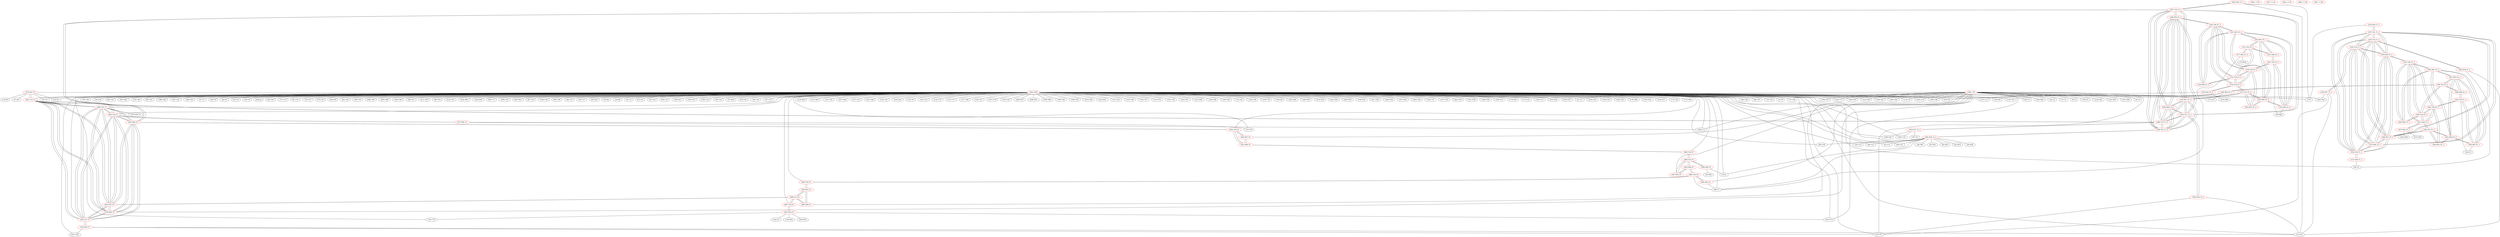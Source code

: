 graph {
	276 [label="(276) R37_T1" color=red]
	11 [label="(11) R3"]
	23 [label="(23) U2"]
	25 [label="(25) P2"]
	21 [label="(21) U1"]
	14 [label="(14) R5"]
	281 [label="(281) T19_T1"]
	277 [label="(277) R38_T1" color=red]
	190 [label="(190) U13"]
	191 [label="(191) P5"]
	282 [label="(282) T20_T1"]
	278 [label="(278) R39_T1" color=red]
	217 [label="(217) P7"]
	112 [label="(112) U8"]
	251 [label="(251) D16"]
	283 [label="(283) T21_T1"]
	279 [label="(279) R40_T1" color=red]
	292 [label="(292) R51_P1"]
	301 [label="(301) R50_P1"]
	280 [label="(280) T18_T1"]
	283 [label="(283) T21_T1"]
	282 [label="(282) T20_T1"]
	281 [label="(281) T19_T1"]
	280 [label="(280) T18_T1" color=red]
	275 [label="(275) R36_T1"]
	292 [label="(292) R51_P1"]
	301 [label="(301) R50_P1"]
	283 [label="(283) T21_T1"]
	282 [label="(282) T20_T1"]
	281 [label="(281) T19_T1"]
	279 [label="(279) R40_T1"]
	281 [label="(281) T19_T1" color=red]
	276 [label="(276) R37_T1"]
	292 [label="(292) R51_P1"]
	301 [label="(301) R50_P1"]
	280 [label="(280) T18_T1"]
	283 [label="(283) T21_T1"]
	282 [label="(282) T20_T1"]
	279 [label="(279) R40_T1"]
	282 [label="(282) T20_T1" color=red]
	277 [label="(277) R38_T1"]
	292 [label="(292) R51_P1"]
	301 [label="(301) R50_P1"]
	280 [label="(280) T18_T1"]
	283 [label="(283) T21_T1"]
	281 [label="(281) T19_T1"]
	279 [label="(279) R40_T1"]
	283 [label="(283) T21_T1" color=red]
	278 [label="(278) R39_T1"]
	292 [label="(292) R51_P1"]
	301 [label="(301) R50_P1"]
	280 [label="(280) T18_T1"]
	282 [label="(282) T20_T1"]
	281 [label="(281) T19_T1"]
	279 [label="(279) R40_T1"]
	284 [label="(284) T23_P1" color=red]
	294 [label="(294) R48_P1"]
	297 [label="(297) R43_P1"]
	285 [label="(285) T24_P1"]
	290 [label="(290) R44_P1"]
	285 [label="(285) T24_P1" color=red]
	291 [label="(291) R46_P1"]
	284 [label="(284) T23_P1"]
	286 [label="(286) T27_P1" color=red]
	292 [label="(292) R51_P1"]
	287 [label="(287) T28_P1"]
	295 [label="(295) R53_P1"]
	298 [label="(298) R49_P1"]
	287 [label="(287) T28_P1" color=red]
	293 [label="(293) R52_P1"]
	286 [label="(286) T27_P1"]
	288 [label="(288) T25_P1" color=red]
	289 [label="(289) T29_P1"]
	294 [label="(294) R48_P1"]
	296 [label="(296) R45_P1"]
	68 [label="(68) U7"]
	289 [label="(289) T29_P1" color=red]
	288 [label="(288) T25_P1"]
	295 [label="(295) R53_P1"]
	290 [label="(290) R44_P1" color=red]
	52 [label="(52) R24"]
	33 [label="(33) J1"]
	284 [label="(284) T23_P1"]
	291 [label="(291) R46_P1" color=red]
	299 [label="(299) T26_P1"]
	300 [label="(300) R47_P1"]
	285 [label="(285) T24_P1"]
	292 [label="(292) R51_P1" color=red]
	286 [label="(286) T27_P1"]
	301 [label="(301) R50_P1"]
	280 [label="(280) T18_T1"]
	283 [label="(283) T21_T1"]
	282 [label="(282) T20_T1"]
	281 [label="(281) T19_T1"]
	279 [label="(279) R40_T1"]
	293 [label="(293) R52_P1" color=red]
	120 [label="(120) L2"]
	118 [label="(118) R51"]
	121 [label="(121) C75"]
	163 [label="(163) U12"]
	166 [label="(166) R53"]
	287 [label="(287) T28_P1"]
	294 [label="(294) R48_P1" color=red]
	288 [label="(288) T25_P1"]
	284 [label="(284) T23_P1"]
	297 [label="(297) R43_P1"]
	295 [label="(295) R53_P1" color=red]
	289 [label="(289) T29_P1"]
	286 [label="(286) T27_P1"]
	298 [label="(298) R49_P1"]
	296 [label="(296) R45_P1" color=red]
	288 [label="(288) T25_P1"]
	68 [label="(68) U7"]
	297 [label="(297) R43_P1" color=red]
	294 [label="(294) R48_P1"]
	284 [label="(284) T23_P1"]
	298 [label="(298) R49_P1" color=red]
	286 [label="(286) T27_P1"]
	295 [label="(295) R53_P1"]
	299 [label="(299) T26_P1" color=red]
	301 [label="(301) R50_P1"]
	291 [label="(291) R46_P1"]
	300 [label="(300) R47_P1"]
	300 [label="(300) R47_P1" color=red]
	299 [label="(299) T26_P1"]
	291 [label="(291) R46_P1"]
	301 [label="(301) R50_P1" color=red]
	299 [label="(299) T26_P1"]
	292 [label="(292) R51_P1"]
	280 [label="(280) T18_T1"]
	283 [label="(283) T21_T1"]
	282 [label="(282) T20_T1"]
	281 [label="(281) T19_T1"]
	279 [label="(279) R40_T1"]
	302 [label="(302) R36_T1_2" color=red]
	112 [label="(112) U8"]
	1 [label="(1) P1"]
	307 [label="(307) T18_T1_2"]
	303 [label="(303) R37_T1_2" color=red]
	197 [label="(197) Y3"]
	198 [label="(198) C92"]
	195 [label="(195) U14"]
	308 [label="(308) T19_T1_2"]
	304 [label="(304) R38_T1_2" color=red]
	43 [label="(43) C13"]
	68 [label="(68) U7"]
	44 [label="(44) R30"]
	56 [label="(56) C12"]
	42 [label="(42) FB1"]
	41 [label="(41) C11"]
	33 [label="(33) J1"]
	61 [label="(61) R31"]
	62 [label="(62) R32"]
	63 [label="(63) R33"]
	64 [label="(64) C21"]
	65 [label="(65) C24"]
	309 [label="(309) T20_T1_2"]
	305 [label="(305) R39_T1_2" color=red]
	217 [label="(217) P7"]
	112 [label="(112) U8"]
	310 [label="(310) T21_T1_2"]
	306 [label="(306) R40_T1_2" color=red]
	319 [label="(319) R51_P1_2"]
	328 [label="(328) R50_P1_2"]
	307 [label="(307) T18_T1_2"]
	310 [label="(310) T21_T1_2"]
	309 [label="(309) T20_T1_2"]
	308 [label="(308) T19_T1_2"]
	307 [label="(307) T18_T1_2" color=red]
	309 [label="(309) T20_T1_2"]
	308 [label="(308) T19_T1_2"]
	310 [label="(310) T21_T1_2"]
	302 [label="(302) R36_T1_2"]
	319 [label="(319) R51_P1_2"]
	328 [label="(328) R50_P1_2"]
	306 [label="(306) R40_T1_2"]
	308 [label="(308) T19_T1_2" color=red]
	309 [label="(309) T20_T1_2"]
	307 [label="(307) T18_T1_2"]
	310 [label="(310) T21_T1_2"]
	303 [label="(303) R37_T1_2"]
	319 [label="(319) R51_P1_2"]
	328 [label="(328) R50_P1_2"]
	306 [label="(306) R40_T1_2"]
	309 [label="(309) T20_T1_2" color=red]
	308 [label="(308) T19_T1_2"]
	307 [label="(307) T18_T1_2"]
	310 [label="(310) T21_T1_2"]
	304 [label="(304) R38_T1_2"]
	319 [label="(319) R51_P1_2"]
	328 [label="(328) R50_P1_2"]
	306 [label="(306) R40_T1_2"]
	310 [label="(310) T21_T1_2" color=red]
	309 [label="(309) T20_T1_2"]
	308 [label="(308) T19_T1_2"]
	307 [label="(307) T18_T1_2"]
	305 [label="(305) R39_T1_2"]
	319 [label="(319) R51_P1_2"]
	328 [label="(328) R50_P1_2"]
	306 [label="(306) R40_T1_2"]
	311 [label="(311) T23_P1_2" color=red]
	321 [label="(321) R48_P1_2"]
	324 [label="(324) R43_P1_2"]
	312 [label="(312) T24_P1_2"]
	317 [label="(317) R44_P1_2"]
	312 [label="(312) T24_P1_2" color=red]
	326 [label="(326) T26_P1_2"]
	316 [label="(316) T29_P1_2"]
	314 [label="(314) T28_P1_2"]
	318 [label="(318) R46_P1_2"]
	311 [label="(311) T23_P1_2"]
	313 [label="(313) T27_P1_2" color=red]
	319 [label="(319) R51_P1_2"]
	314 [label="(314) T28_P1_2"]
	322 [label="(322) R53_P1_2"]
	325 [label="(325) R49_P1_2"]
	314 [label="(314) T28_P1_2" color=red]
	326 [label="(326) T26_P1_2"]
	312 [label="(312) T24_P1_2"]
	316 [label="(316) T29_P1_2"]
	320 [label="(320) R52_P1_2"]
	313 [label="(313) T27_P1_2"]
	315 [label="(315) T25_P1_2" color=red]
	316 [label="(316) T29_P1_2"]
	321 [label="(321) R48_P1_2"]
	323 [label="(323) R45_P1_2"]
	54 [label="(54) R26"]
	316 [label="(316) T29_P1_2" color=red]
	326 [label="(326) T26_P1_2"]
	312 [label="(312) T24_P1_2"]
	314 [label="(314) T28_P1_2"]
	315 [label="(315) T25_P1_2"]
	322 [label="(322) R53_P1_2"]
	317 [label="(317) R44_P1_2" color=red]
	72 [label="(72) R20"]
	68 [label="(68) U7"]
	311 [label="(311) T23_P1_2"]
	318 [label="(318) R46_P1_2" color=red]
	326 [label="(326) T26_P1_2"]
	327 [label="(327) R47_P1_2"]
	312 [label="(312) T24_P1_2"]
	319 [label="(319) R51_P1_2" color=red]
	313 [label="(313) T27_P1_2"]
	328 [label="(328) R50_P1_2"]
	307 [label="(307) T18_T1_2"]
	310 [label="(310) T21_T1_2"]
	309 [label="(309) T20_T1_2"]
	308 [label="(308) T19_T1_2"]
	306 [label="(306) R40_T1_2"]
	320 [label="(320) R52_P1_2" color=red]
	105 [label="(105) D2"]
	125 [label="(125) R40"]
	314 [label="(314) T28_P1_2"]
	321 [label="(321) R48_P1_2" color=red]
	315 [label="(315) T25_P1_2"]
	311 [label="(311) T23_P1_2"]
	324 [label="(324) R43_P1_2"]
	322 [label="(322) R53_P1_2" color=red]
	316 [label="(316) T29_P1_2"]
	313 [label="(313) T27_P1_2"]
	325 [label="(325) R49_P1_2"]
	323 [label="(323) R45_P1_2" color=red]
	327 [label="(327) R47_P1_2"]
	324 [label="(324) R43_P1_2"]
	325 [label="(325) R49_P1_2"]
	315 [label="(315) T25_P1_2"]
	54 [label="(54) R26"]
	324 [label="(324) R43_P1_2" color=red]
	321 [label="(321) R48_P1_2"]
	311 [label="(311) T23_P1_2"]
	327 [label="(327) R47_P1_2"]
	323 [label="(323) R45_P1_2"]
	325 [label="(325) R49_P1_2"]
	325 [label="(325) R49_P1_2" color=red]
	327 [label="(327) R47_P1_2"]
	323 [label="(323) R45_P1_2"]
	324 [label="(324) R43_P1_2"]
	313 [label="(313) T27_P1_2"]
	322 [label="(322) R53_P1_2"]
	326 [label="(326) T26_P1_2" color=red]
	328 [label="(328) R50_P1_2"]
	312 [label="(312) T24_P1_2"]
	316 [label="(316) T29_P1_2"]
	314 [label="(314) T28_P1_2"]
	318 [label="(318) R46_P1_2"]
	327 [label="(327) R47_P1_2"]
	327 [label="(327) R47_P1_2" color=red]
	323 [label="(323) R45_P1_2"]
	324 [label="(324) R43_P1_2"]
	325 [label="(325) R49_P1_2"]
	326 [label="(326) T26_P1_2"]
	318 [label="(318) R46_P1_2"]
	328 [label="(328) R50_P1_2" color=red]
	326 [label="(326) T26_P1_2"]
	319 [label="(319) R51_P1_2"]
	307 [label="(307) T18_T1_2"]
	310 [label="(310) T21_T1_2"]
	309 [label="(309) T20_T1_2"]
	308 [label="(308) T19_T1_2"]
	306 [label="(306) R40_T1_2"]
	329 [label="(329) R36_T1_3" color=red]
	112 [label="(112) U8"]
	28 [label="(28) U5"]
	334 [label="(334) T18_T1_3"]
	330 [label="(330) R37_T1_3" color=red]
	245 [label="(245) D22"]
	217 [label="(217) P7"]
	112 [label="(112) U8"]
	335 [label="(335) T19_T1_3"]
	331 [label="(331) R38_T1_3" color=red]
	28 [label="(28) U5"]
	336 [label="(336) T20_T1_3"]
	332 [label="(332) R39_T1_3" color=red]
	1 [label="(1) P1"]
	337 [label="(337) T21_T1_3"]
	333 [label="(333) R40_T1_3" color=red]
	346 [label="(346) R51_P1_3"]
	355 [label="(355) R50_P1_3"]
	334 [label="(334) T18_T1_3"]
	337 [label="(337) T21_T1_3"]
	336 [label="(336) T20_T1_3"]
	335 [label="(335) T19_T1_3"]
	334 [label="(334) T18_T1_3" color=red]
	336 [label="(336) T20_T1_3"]
	335 [label="(335) T19_T1_3"]
	337 [label="(337) T21_T1_3"]
	329 [label="(329) R36_T1_3"]
	346 [label="(346) R51_P1_3"]
	355 [label="(355) R50_P1_3"]
	333 [label="(333) R40_T1_3"]
	335 [label="(335) T19_T1_3" color=red]
	336 [label="(336) T20_T1_3"]
	334 [label="(334) T18_T1_3"]
	337 [label="(337) T21_T1_3"]
	330 [label="(330) R37_T1_3"]
	346 [label="(346) R51_P1_3"]
	355 [label="(355) R50_P1_3"]
	333 [label="(333) R40_T1_3"]
	336 [label="(336) T20_T1_3" color=red]
	335 [label="(335) T19_T1_3"]
	334 [label="(334) T18_T1_3"]
	337 [label="(337) T21_T1_3"]
	331 [label="(331) R38_T1_3"]
	346 [label="(346) R51_P1_3"]
	355 [label="(355) R50_P1_3"]
	333 [label="(333) R40_T1_3"]
	337 [label="(337) T21_T1_3" color=red]
	336 [label="(336) T20_T1_3"]
	335 [label="(335) T19_T1_3"]
	334 [label="(334) T18_T1_3"]
	332 [label="(332) R39_T1_3"]
	346 [label="(346) R51_P1_3"]
	355 [label="(355) R50_P1_3"]
	333 [label="(333) R40_T1_3"]
	338 [label="(338) T23_P1_3" color=red]
	348 [label="(348) R48_P1_3"]
	351 [label="(351) R43_P1_3"]
	339 [label="(339) T24_P1_3"]
	344 [label="(344) R44_P1_3"]
	339 [label="(339) T24_P1_3" color=red]
	353 [label="(353) T26_P1_3"]
	343 [label="(343) T29_P1_3"]
	341 [label="(341) T28_P1_3"]
	345 [label="(345) R46_P1_3"]
	338 [label="(338) T23_P1_3"]
	340 [label="(340) T27_P1_3" color=red]
	346 [label="(346) R51_P1_3"]
	341 [label="(341) T28_P1_3"]
	349 [label="(349) R53_P1_3"]
	352 [label="(352) R49_P1_3"]
	341 [label="(341) T28_P1_3" color=red]
	353 [label="(353) T26_P1_3"]
	339 [label="(339) T24_P1_3"]
	343 [label="(343) T29_P1_3"]
	347 [label="(347) R52_P1_3"]
	340 [label="(340) T27_P1_3"]
	342 [label="(342) T25_P1_3" color=red]
	343 [label="(343) T29_P1_3"]
	348 [label="(348) R48_P1_3"]
	350 [label="(350) R45_P1_3"]
	128 [label="(128) L3"]
	343 [label="(343) T29_P1_3" color=red]
	353 [label="(353) T26_P1_3"]
	339 [label="(339) T24_P1_3"]
	341 [label="(341) T28_P1_3"]
	342 [label="(342) T25_P1_3"]
	349 [label="(349) R53_P1_3"]
	344 [label="(344) R44_P1_3" color=red]
	175 [label="(175) D7"]
	129 [label="(129) D6"]
	130 [label="(130) C79"]
	133 [label="(133) U11"]
	338 [label="(338) T23_P1_3"]
	345 [label="(345) R46_P1_3" color=red]
	353 [label="(353) T26_P1_3"]
	354 [label="(354) R47_P1_3"]
	339 [label="(339) T24_P1_3"]
	346 [label="(346) R51_P1_3" color=red]
	340 [label="(340) T27_P1_3"]
	355 [label="(355) R50_P1_3"]
	334 [label="(334) T18_T1_3"]
	337 [label="(337) T21_T1_3"]
	336 [label="(336) T20_T1_3"]
	335 [label="(335) T19_T1_3"]
	333 [label="(333) R40_T1_3"]
	347 [label="(347) R52_P1_3" color=red]
	230 [label="(230) D40"]
	272 [label="(272) R78"]
	341 [label="(341) T28_P1_3"]
	348 [label="(348) R48_P1_3" color=red]
	342 [label="(342) T25_P1_3"]
	338 [label="(338) T23_P1_3"]
	351 [label="(351) R43_P1_3"]
	349 [label="(349) R53_P1_3" color=red]
	343 [label="(343) T29_P1_3"]
	340 [label="(340) T27_P1_3"]
	352 [label="(352) R49_P1_3"]
	350 [label="(350) R45_P1_3" color=red]
	354 [label="(354) R47_P1_3"]
	351 [label="(351) R43_P1_3"]
	352 [label="(352) R49_P1_3"]
	342 [label="(342) T25_P1_3"]
	128 [label="(128) L3"]
	351 [label="(351) R43_P1_3" color=red]
	348 [label="(348) R48_P1_3"]
	338 [label="(338) T23_P1_3"]
	354 [label="(354) R47_P1_3"]
	350 [label="(350) R45_P1_3"]
	352 [label="(352) R49_P1_3"]
	352 [label="(352) R49_P1_3" color=red]
	354 [label="(354) R47_P1_3"]
	350 [label="(350) R45_P1_3"]
	351 [label="(351) R43_P1_3"]
	340 [label="(340) T27_P1_3"]
	349 [label="(349) R53_P1_3"]
	353 [label="(353) T26_P1_3" color=red]
	355 [label="(355) R50_P1_3"]
	339 [label="(339) T24_P1_3"]
	343 [label="(343) T29_P1_3"]
	341 [label="(341) T28_P1_3"]
	345 [label="(345) R46_P1_3"]
	354 [label="(354) R47_P1_3"]
	354 [label="(354) R47_P1_3" color=red]
	350 [label="(350) R45_P1_3"]
	351 [label="(351) R43_P1_3"]
	352 [label="(352) R49_P1_3"]
	353 [label="(353) T26_P1_3"]
	345 [label="(345) R46_P1_3"]
	355 [label="(355) R50_P1_3" color=red]
	353 [label="(353) T26_P1_3"]
	346 [label="(346) R51_P1_3"]
	334 [label="(334) T18_T1_3"]
	337 [label="(337) T21_T1_3"]
	336 [label="(336) T20_T1_3"]
	335 [label="(335) T19_T1_3"]
	333 [label="(333) R40_T1_3"]
	356 [label="(356) +1.5V" color=red]
	357 [label="(357) +1.2V" color=red]
	358 [label="(358) +5V" color=red]
	162 [label="(162) R45"]
	175 [label="(175) D7"]
	113 [label="(113) U9"]
	161 [label="(161) R48"]
	8 [label="(8) C5"]
	20 [label="(20) U3"]
	165 [label="(165) C74"]
	189 [label="(189) C86"]
	203 [label="(203) R60"]
	21 [label="(21) U1"]
	16 [label="(16) C2"]
	217 [label="(217) P7"]
	17 [label="(17) C1"]
	9 [label="(9) C4"]
	164 [label="(164) C76"]
	124 [label="(124) C73"]
	192 [label="(192) C87"]
	193 [label="(193) F1"]
	190 [label="(190) U13"]
	163 [label="(163) U12"]
	122 [label="(122) R42"]
	123 [label="(123) C69"]
	194 [label="(194) C82"]
	185 [label="(185) C84"]
	279 [label="(279) R40_T1"]
	300 [label="(300) R47_P1"]
	296 [label="(296) R45_P1"]
	297 [label="(297) R43_P1"]
	298 [label="(298) R49_P1"]
	359 [label="(359) +3.3V" color=red]
	360 [label="(360) +1.0V" color=red]
	361 [label="(361) +1.8V" color=red]
	362 [label="(362) GND" color=red]
	82 [label="(82) C65"]
	80 [label="(80) C47"]
	73 [label="(73) C10"]
	2 [label="(2) C6"]
	77 [label="(77) C26"]
	78 [label="(78) C36"]
	79 [label="(79) C39"]
	85 [label="(85) C55"]
	207 [label="(207) R61"]
	68 [label="(68) U7"]
	76 [label="(76) C28"]
	84 [label="(84) C62"]
	188 [label="(188) C85"]
	187 [label="(187) C81"]
	186 [label="(186) C83"]
	185 [label="(185) C84"]
	194 [label="(194) C82"]
	190 [label="(190) U13"]
	31 [label="(31) C7"]
	29 [label="(29) C8"]
	191 [label="(191) P5"]
	25 [label="(25) P2"]
	24 [label="(24) P3"]
	22 [label="(22) U4"]
	30 [label="(30) C9"]
	209 [label="(209) J2"]
	195 [label="(195) U14"]
	64 [label="(64) C21"]
	65 [label="(65) C24"]
	83 [label="(83) C63"]
	71 [label="(71) C14"]
	81 [label="(81) C51"]
	189 [label="(189) C86"]
	74 [label="(74) C27"]
	75 [label="(75) C29"]
	202 [label="(202) P6"]
	112 [label="(112) U8"]
	91 [label="(91) C45"]
	90 [label="(90) C35"]
	206 [label="(206) C89"]
	205 [label="(205) C88"]
	204 [label="(204) C90"]
	88 [label="(88) C41"]
	211 [label="(211) C95"]
	86 [label="(86) C53"]
	212 [label="(212) C91"]
	102 [label="(102) SW1"]
	23 [label="(23) U2"]
	100 [label="(100) R49"]
	198 [label="(198) C92"]
	96 [label="(96) C77"]
	199 [label="(199) C93"]
	95 [label="(95) SW2"]
	87 [label="(87) C50"]
	196 [label="(196) C94"]
	28 [label="(28) U5"]
	89 [label="(89) C38"]
	40 [label="(40) C15"]
	39 [label="(39) C17"]
	45 [label="(45) R35"]
	33 [label="(33) J1"]
	19 [label="(19) R2"]
	18 [label="(18) R8"]
	10 [label="(10) C3"]
	67 [label="(67) U6"]
	41 [label="(41) C11"]
	43 [label="(43) C13"]
	55 [label="(55) C18"]
	60 [label="(60) C23"]
	106 [label="(106) R37"]
	104 [label="(104) C67"]
	105 [label="(105) D2"]
	109 [label="(109) U10"]
	38 [label="(38) C16"]
	37 [label="(37) R29"]
	59 [label="(59) C22"]
	58 [label="(58) C20"]
	57 [label="(57) C19"]
	56 [label="(56) C12"]
	119 [label="(119) R50"]
	115 [label="(115) R43"]
	143 [label="(143) C30"]
	113 [label="(113) U9"]
	257 [label="(257) D48"]
	147 [label="(147) C52"]
	231 [label="(231) D46"]
	144 [label="(144) C25"]
	256 [label="(256) D43"]
	123 [label="(123) C69"]
	135 [label="(135) P4"]
	133 [label="(133) U11"]
	141 [label="(141) C31"]
	132 [label="(132) C72"]
	131 [label="(131) C71"]
	130 [label="(130) C79"]
	117 [label="(117) C68"]
	121 [label="(121) C75"]
	142 [label="(142) C32"]
	164 [label="(164) C76"]
	165 [label="(165) C74"]
	167 [label="(167) C78"]
	145 [label="(145) C34"]
	260 [label="(260) D12"]
	258 [label="(258) D53"]
	259 [label="(259) D58"]
	146 [label="(146) C40"]
	124 [label="(124) C73"]
	169 [label="(169) C80"]
	253 [label="(253) D29"]
	234 [label="(234) D61"]
	151 [label="(151) C61"]
	155 [label="(155) C48"]
	152 [label="(152) C57"]
	153 [label="(153) C54"]
	154 [label="(154) C49"]
	232 [label="(232) D51"]
	233 [label="(233) D56"]
	149 [label="(149) C66"]
	150 [label="(150) C64"]
	217 [label="(217) P7"]
	129 [label="(129) D6"]
	127 [label="(127) D5"]
	126 [label="(126) C46"]
	139 [label="(139) C70"]
	140 [label="(140) D4"]
	250 [label="(250) D60"]
	249 [label="(249) D55"]
	1 [label="(1) P1"]
	243 [label="(243) D10"]
	242 [label="(242) D54"]
	248 [label="(248) D50"]
	238 [label="(238) D30"]
	237 [label="(237) D25"]
	246 [label="(246) D34"]
	247 [label="(247) D45"]
	244 [label="(244) D18"]
	192 [label="(192) C87"]
	245 [label="(245) D22"]
	156 [label="(156) C37"]
	157 [label="(157) C42"]
	261 [label="(261) D19"]
	241 [label="(241) D49"]
	240 [label="(240) D38"]
	239 [label="(239) D33"]
	174 [label="(174) R47"]
	173 [label="(173) Q1"]
	158 [label="(158) C33"]
	251 [label="(251) D16"]
	252 [label="(252) D24"]
	255 [label="(255) D37"]
	254 [label="(254) D32"]
	159 [label="(159) C43"]
	160 [label="(160) C44"]
	176 [label="(176) FB2"]
	163 [label="(163) U12"]
	235 [label="(235) D14"]
	236 [label="(236) D17"]
	171 [label="(171) Q2"]
	172 [label="(172) R58"]
	282 [label="(282) T20_T1"]
	281 [label="(281) T19_T1"]
	280 [label="(280) T18_T1"]
	283 [label="(283) T21_T1"]
	299 [label="(299) T26_P1"]
	285 [label="(285) T24_P1"]
	289 [label="(289) T29_P1"]
	287 [label="(287) T28_P1"]
	276 -- 11
	276 -- 23
	276 -- 25
	276 -- 21
	276 -- 14
	276 -- 281
	277 -- 190
	277 -- 191
	277 -- 282
	278 -- 217
	278 -- 112
	278 -- 251
	278 -- 283
	279 -- 292
	279 -- 301
	279 -- 280
	279 -- 283
	279 -- 282
	279 -- 281
	280 -- 275
	280 -- 292
	280 -- 301
	280 -- 283
	280 -- 282
	280 -- 281
	280 -- 279
	281 -- 276
	281 -- 292
	281 -- 301
	281 -- 280
	281 -- 283
	281 -- 282
	281 -- 279
	282 -- 277
	282 -- 292
	282 -- 301
	282 -- 280
	282 -- 283
	282 -- 281
	282 -- 279
	283 -- 278
	283 -- 292
	283 -- 301
	283 -- 280
	283 -- 282
	283 -- 281
	283 -- 279
	284 -- 294
	284 -- 297
	284 -- 285
	284 -- 290
	285 -- 291
	285 -- 284
	286 -- 292
	286 -- 287
	286 -- 295
	286 -- 298
	287 -- 293
	287 -- 286
	288 -- 289
	288 -- 294
	288 -- 296
	288 -- 68
	289 -- 288
	289 -- 295
	290 -- 52
	290 -- 33
	290 -- 284
	291 -- 299
	291 -- 300
	291 -- 285
	292 -- 286
	292 -- 301
	292 -- 280
	292 -- 283
	292 -- 282
	292 -- 281
	292 -- 279
	293 -- 120
	293 -- 118
	293 -- 121
	293 -- 163
	293 -- 166
	293 -- 287
	294 -- 288
	294 -- 284
	294 -- 297
	295 -- 289
	295 -- 286
	295 -- 298
	296 -- 288
	296 -- 68
	297 -- 294
	297 -- 284
	298 -- 286
	298 -- 295
	299 -- 301
	299 -- 291
	299 -- 300
	300 -- 299
	300 -- 291
	301 -- 299
	301 -- 292
	301 -- 280
	301 -- 283
	301 -- 282
	301 -- 281
	301 -- 279
	302 -- 112
	302 -- 1
	302 -- 307
	303 -- 197
	303 -- 198
	303 -- 195
	303 -- 308
	304 -- 43
	304 -- 68
	304 -- 44
	304 -- 56
	304 -- 42
	304 -- 41
	304 -- 33
	304 -- 61
	304 -- 62
	304 -- 63
	304 -- 64
	304 -- 65
	304 -- 309
	305 -- 217
	305 -- 112
	305 -- 310
	306 -- 319
	306 -- 328
	306 -- 307
	306 -- 310
	306 -- 309
	306 -- 308
	307 -- 309
	307 -- 308
	307 -- 310
	307 -- 302
	307 -- 319
	307 -- 328
	307 -- 306
	308 -- 309
	308 -- 307
	308 -- 310
	308 -- 303
	308 -- 319
	308 -- 328
	308 -- 306
	309 -- 308
	309 -- 307
	309 -- 310
	309 -- 304
	309 -- 319
	309 -- 328
	309 -- 306
	310 -- 309
	310 -- 308
	310 -- 307
	310 -- 305
	310 -- 319
	310 -- 328
	310 -- 306
	311 -- 321
	311 -- 324
	311 -- 312
	311 -- 317
	312 -- 326
	312 -- 316
	312 -- 314
	312 -- 318
	312 -- 311
	313 -- 319
	313 -- 314
	313 -- 322
	313 -- 325
	314 -- 326
	314 -- 312
	314 -- 316
	314 -- 320
	314 -- 313
	315 -- 316
	315 -- 321
	315 -- 323
	315 -- 54
	316 -- 326
	316 -- 312
	316 -- 314
	316 -- 315
	316 -- 322
	317 -- 72
	317 -- 68
	317 -- 311
	318 -- 326
	318 -- 327
	318 -- 312
	319 -- 313
	319 -- 328
	319 -- 307
	319 -- 310
	319 -- 309
	319 -- 308
	319 -- 306
	320 -- 105
	320 -- 125
	320 -- 314
	321 -- 315
	321 -- 311
	321 -- 324
	322 -- 316
	322 -- 313
	322 -- 325
	323 -- 327
	323 -- 324
	323 -- 325
	323 -- 315
	323 -- 54
	324 -- 321
	324 -- 311
	324 -- 327
	324 -- 323
	324 -- 325
	325 -- 327
	325 -- 323
	325 -- 324
	325 -- 313
	325 -- 322
	326 -- 328
	326 -- 312
	326 -- 316
	326 -- 314
	326 -- 318
	326 -- 327
	327 -- 323
	327 -- 324
	327 -- 325
	327 -- 326
	327 -- 318
	328 -- 326
	328 -- 319
	328 -- 307
	328 -- 310
	328 -- 309
	328 -- 308
	328 -- 306
	329 -- 112
	329 -- 28
	329 -- 334
	330 -- 245
	330 -- 217
	330 -- 112
	330 -- 335
	331 -- 28
	331 -- 336
	332 -- 1
	332 -- 337
	333 -- 346
	333 -- 355
	333 -- 334
	333 -- 337
	333 -- 336
	333 -- 335
	334 -- 336
	334 -- 335
	334 -- 337
	334 -- 329
	334 -- 346
	334 -- 355
	334 -- 333
	335 -- 336
	335 -- 334
	335 -- 337
	335 -- 330
	335 -- 346
	335 -- 355
	335 -- 333
	336 -- 335
	336 -- 334
	336 -- 337
	336 -- 331
	336 -- 346
	336 -- 355
	336 -- 333
	337 -- 336
	337 -- 335
	337 -- 334
	337 -- 332
	337 -- 346
	337 -- 355
	337 -- 333
	338 -- 348
	338 -- 351
	338 -- 339
	338 -- 344
	339 -- 353
	339 -- 343
	339 -- 341
	339 -- 345
	339 -- 338
	340 -- 346
	340 -- 341
	340 -- 349
	340 -- 352
	341 -- 353
	341 -- 339
	341 -- 343
	341 -- 347
	341 -- 340
	342 -- 343
	342 -- 348
	342 -- 350
	342 -- 128
	343 -- 353
	343 -- 339
	343 -- 341
	343 -- 342
	343 -- 349
	344 -- 175
	344 -- 129
	344 -- 130
	344 -- 133
	344 -- 338
	345 -- 353
	345 -- 354
	345 -- 339
	346 -- 340
	346 -- 355
	346 -- 334
	346 -- 337
	346 -- 336
	346 -- 335
	346 -- 333
	347 -- 230
	347 -- 272
	347 -- 341
	348 -- 342
	348 -- 338
	348 -- 351
	349 -- 343
	349 -- 340
	349 -- 352
	350 -- 354
	350 -- 351
	350 -- 352
	350 -- 342
	350 -- 128
	351 -- 348
	351 -- 338
	351 -- 354
	351 -- 350
	351 -- 352
	352 -- 354
	352 -- 350
	352 -- 351
	352 -- 340
	352 -- 349
	353 -- 355
	353 -- 339
	353 -- 343
	353 -- 341
	353 -- 345
	353 -- 354
	354 -- 350
	354 -- 351
	354 -- 352
	354 -- 353
	354 -- 345
	355 -- 353
	355 -- 346
	355 -- 334
	355 -- 337
	355 -- 336
	355 -- 335
	355 -- 333
	358 -- 162
	358 -- 175
	358 -- 113
	358 -- 161
	358 -- 8
	358 -- 20
	358 -- 165
	358 -- 189
	358 -- 203
	358 -- 21
	358 -- 16
	358 -- 217
	358 -- 17
	358 -- 9
	358 -- 164
	358 -- 124
	358 -- 192
	358 -- 193
	358 -- 190
	358 -- 163
	358 -- 122
	358 -- 123
	358 -- 194
	358 -- 185
	358 -- 279
	358 -- 300
	358 -- 296
	358 -- 297
	358 -- 298
	362 -- 82
	362 -- 80
	362 -- 73
	362 -- 2
	362 -- 77
	362 -- 78
	362 -- 79
	362 -- 85
	362 -- 207
	362 -- 68
	362 -- 76
	362 -- 84
	362 -- 188
	362 -- 187
	362 -- 186
	362 -- 185
	362 -- 194
	362 -- 190
	362 -- 31
	362 -- 29
	362 -- 191
	362 -- 25
	362 -- 24
	362 -- 22
	362 -- 30
	362 -- 209
	362 -- 195
	362 -- 64
	362 -- 65
	362 -- 83
	362 -- 71
	362 -- 81
	362 -- 189
	362 -- 74
	362 -- 75
	362 -- 202
	362 -- 112
	362 -- 91
	362 -- 90
	362 -- 206
	362 -- 205
	362 -- 204
	362 -- 88
	362 -- 211
	362 -- 86
	362 -- 212
	362 -- 102
	362 -- 23
	362 -- 100
	362 -- 198
	362 -- 96
	362 -- 199
	362 -- 95
	362 -- 87
	362 -- 196
	362 -- 28
	362 -- 89
	362 -- 40
	362 -- 39
	362 -- 45
	362 -- 33
	362 -- 19
	362 -- 18
	362 -- 10
	362 -- 67
	362 -- 41
	362 -- 43
	362 -- 55
	362 -- 60
	362 -- 106
	362 -- 104
	362 -- 105
	362 -- 109
	362 -- 38
	362 -- 37
	362 -- 59
	362 -- 58
	362 -- 57
	362 -- 56
	362 -- 119
	362 -- 115
	362 -- 143
	362 -- 113
	362 -- 257
	362 -- 147
	362 -- 231
	362 -- 144
	362 -- 256
	362 -- 123
	362 -- 135
	362 -- 133
	362 -- 141
	362 -- 132
	362 -- 131
	362 -- 130
	362 -- 117
	362 -- 121
	362 -- 142
	362 -- 164
	362 -- 165
	362 -- 167
	362 -- 145
	362 -- 260
	362 -- 258
	362 -- 259
	362 -- 146
	362 -- 124
	362 -- 169
	362 -- 253
	362 -- 234
	362 -- 151
	362 -- 155
	362 -- 152
	362 -- 153
	362 -- 154
	362 -- 232
	362 -- 233
	362 -- 149
	362 -- 150
	362 -- 217
	362 -- 129
	362 -- 127
	362 -- 126
	362 -- 139
	362 -- 140
	362 -- 250
	362 -- 249
	362 -- 1
	362 -- 243
	362 -- 242
	362 -- 248
	362 -- 238
	362 -- 237
	362 -- 246
	362 -- 247
	362 -- 244
	362 -- 192
	362 -- 245
	362 -- 156
	362 -- 157
	362 -- 261
	362 -- 241
	362 -- 240
	362 -- 239
	362 -- 174
	362 -- 173
	362 -- 158
	362 -- 251
	362 -- 252
	362 -- 255
	362 -- 254
	362 -- 159
	362 -- 160
	362 -- 176
	362 -- 163
	362 -- 235
	362 -- 236
	362 -- 171
	362 -- 172
	362 -- 282
	362 -- 281
	362 -- 280
	362 -- 283
	362 -- 299
	362 -- 285
	362 -- 289
	362 -- 287
}